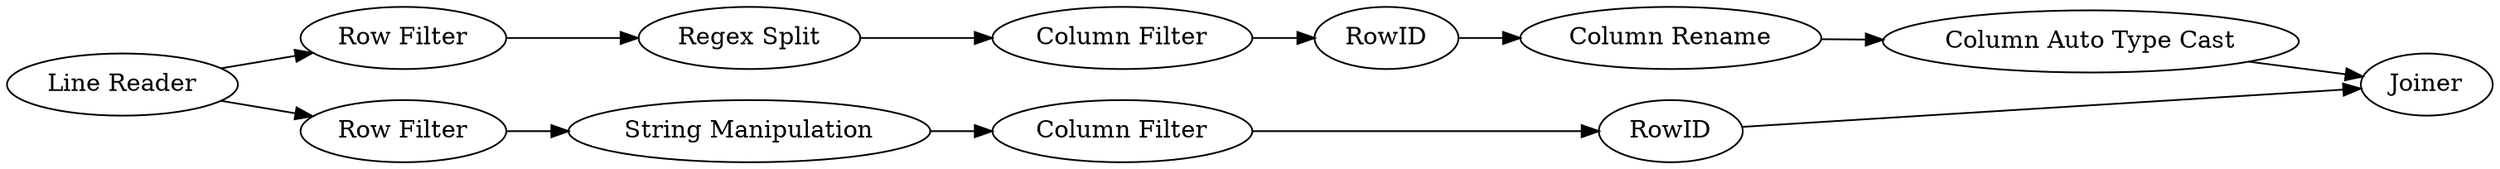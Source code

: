 digraph {
	1 -> 4
	10 -> 6
	4 -> 5
	1 -> 2
	11 -> 7
	5 -> 11
	6 -> 12
	9 -> 13
	2 -> 14
	14 -> 10
	13 -> 12
	7 -> 9
	5 [label="Regex Split"]
	13 [label="Column Auto Type Cast"]
	1 [label="Line Reader"]
	7 [label=RowID]
	9 [label="Column Rename"]
	11 [label="Column Filter"]
	4 [label="Row Filter"]
	10 [label="Column Filter"]
	6 [label=RowID]
	14 [label="String Manipulation"]
	2 [label="Row Filter"]
	12 [label=Joiner]
	rankdir=LR
}
